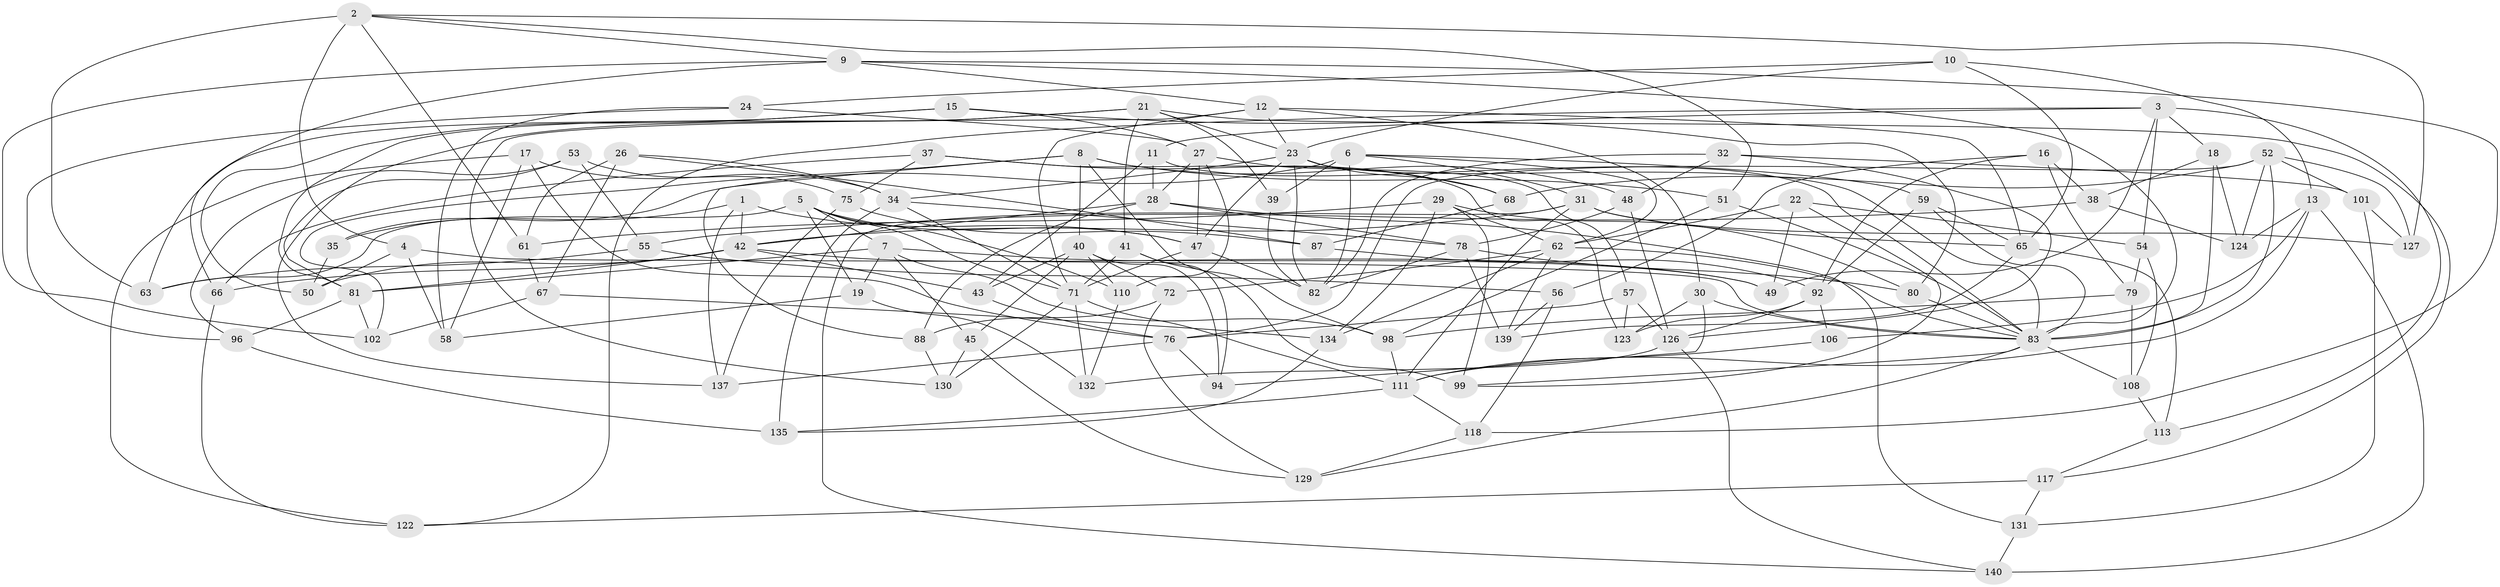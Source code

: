 // original degree distribution, {4: 1.0}
// Generated by graph-tools (version 1.1) at 2025/20/03/04/25 18:20:38]
// undirected, 99 vertices, 235 edges
graph export_dot {
graph [start="1"]
  node [color=gray90,style=filled];
  1;
  2 [super="+86"];
  3 [super="+104"];
  4;
  5 [super="+36"];
  6 [super="+14+100"];
  7 [super="+69"];
  8 [super="+70"];
  9 [super="+44"];
  10;
  11;
  12 [super="+20"];
  13 [super="+141"];
  15;
  16;
  17;
  18;
  19;
  21 [super="+25"];
  22;
  23 [super="+73"];
  24;
  26;
  27 [super="+91"];
  28 [super="+109"];
  29 [super="+121"];
  30;
  31 [super="+33"];
  32;
  34 [super="+46"];
  35;
  37;
  38;
  39;
  40 [super="+119"];
  41;
  42 [super="+60+115"];
  43;
  45;
  47 [super="+103"];
  48;
  49;
  50;
  51;
  52 [super="+85"];
  53;
  54;
  55;
  56;
  57;
  58;
  59;
  61;
  62 [super="+64+93"];
  63;
  65 [super="+90"];
  66;
  67;
  68;
  71 [super="+136+97"];
  72;
  75;
  76 [super="+77"];
  78 [super="+142"];
  79;
  80;
  81 [super="+112"];
  82 [super="+89"];
  83 [super="+120+105+84"];
  87;
  88;
  92 [super="+95"];
  94;
  96;
  98 [super="+138"];
  99;
  101;
  102;
  106;
  108;
  110;
  111 [super="+114"];
  113;
  117;
  118;
  122;
  123;
  124;
  126 [super="+133"];
  127;
  129;
  130;
  131;
  132;
  134;
  135;
  137;
  139;
  140;
  1 -- 137;
  1 -- 35;
  1 -- 42;
  1 -- 47;
  2 -- 51;
  2 -- 4;
  2 -- 61;
  2 -- 9;
  2 -- 127;
  2 -- 63;
  3 -- 18;
  3 -- 122;
  3 -- 11;
  3 -- 49;
  3 -- 54;
  3 -- 113;
  4 -- 58;
  4 -- 50;
  4 -- 83;
  5 -- 71;
  5 -- 7;
  5 -- 47;
  5 -- 19;
  5 -- 110;
  5 -- 63;
  6 -- 35 [weight=2];
  6 -- 39 [weight=2];
  6 -- 59;
  6 -- 62;
  6 -- 82;
  6 -- 31;
  7 -- 49;
  7 -- 45;
  7 -- 81;
  7 -- 19;
  7 -- 98;
  8 -- 48;
  8 -- 102;
  8 -- 88;
  8 -- 98;
  8 -- 51;
  8 -- 40;
  9 -- 102;
  9 -- 12;
  9 -- 66;
  9 -- 83;
  9 -- 118;
  10 -- 24;
  10 -- 23;
  10 -- 13;
  10 -- 65;
  11 -- 43;
  11 -- 28;
  11 -- 83;
  12 -- 130;
  12 -- 23;
  12 -- 65;
  12 -- 30;
  12 -- 71;
  13 -- 106 [weight=2];
  13 -- 124;
  13 -- 140;
  13 -- 111;
  15 -- 50;
  15 -- 63;
  15 -- 80;
  15 -- 27;
  16 -- 38;
  16 -- 56;
  16 -- 79;
  16 -- 92;
  17 -- 122;
  17 -- 58;
  17 -- 76;
  17 -- 34;
  18 -- 38;
  18 -- 124;
  18 -- 83;
  19 -- 132;
  19 -- 58;
  21 -- 117;
  21 -- 81;
  21 -- 41;
  21 -- 137;
  21 -- 39;
  21 -- 23;
  22 -- 54;
  22 -- 49;
  22 -- 99;
  22 -- 62;
  23 -- 82;
  23 -- 68;
  23 -- 47;
  23 -- 83;
  23 -- 34;
  24 -- 96;
  24 -- 58;
  24 -- 27;
  26 -- 67;
  26 -- 34;
  26 -- 87;
  26 -- 61;
  27 -- 110;
  27 -- 57;
  27 -- 47;
  27 -- 28;
  28 -- 131;
  28 -- 88;
  28 -- 78;
  28 -- 42;
  29 -- 80;
  29 -- 134;
  29 -- 62 [weight=2];
  29 -- 99;
  29 -- 61;
  30 -- 94;
  30 -- 123;
  30 -- 83;
  31 -- 127;
  31 -- 65;
  31 -- 42;
  31 -- 140;
  31 -- 111;
  32 -- 126;
  32 -- 101;
  32 -- 48;
  32 -- 82;
  34 -- 135;
  34 -- 78;
  34 -- 71;
  35 -- 50;
  37 -- 123;
  37 -- 75;
  37 -- 66;
  37 -- 68;
  38 -- 124;
  38 -- 55;
  39 -- 82;
  40 -- 45;
  40 -- 72;
  40 -- 43;
  40 -- 94;
  40 -- 110;
  41 -- 94;
  41 -- 99;
  41 -- 71;
  42 -- 66;
  42 -- 49;
  42 -- 43;
  42 -- 50;
  42 -- 81;
  43 -- 76;
  45 -- 130;
  45 -- 129;
  47 -- 82;
  47 -- 71;
  48 -- 126;
  48 -- 78;
  51 -- 83;
  51 -- 98;
  52 -- 124;
  52 -- 83;
  52 -- 68;
  52 -- 101;
  52 -- 127;
  52 -- 76;
  53 -- 75;
  53 -- 96;
  53 -- 81;
  53 -- 55;
  54 -- 108;
  54 -- 79;
  55 -- 63;
  55 -- 56;
  56 -- 139;
  56 -- 118;
  57 -- 123;
  57 -- 126;
  57 -- 76;
  59 -- 65;
  59 -- 92;
  59 -- 83;
  61 -- 67;
  62 -- 134;
  62 -- 83;
  62 -- 72;
  62 -- 139;
  65 -- 139;
  65 -- 113;
  66 -- 122;
  67 -- 102;
  67 -- 134;
  68 -- 87;
  71 -- 132;
  71 -- 130;
  71 -- 111;
  72 -- 129;
  72 -- 88;
  75 -- 87;
  75 -- 137;
  76 -- 137;
  76 -- 94;
  78 -- 82;
  78 -- 80;
  78 -- 139;
  79 -- 98;
  79 -- 108;
  80 -- 83;
  81 -- 96;
  81 -- 102;
  83 -- 108;
  83 -- 99;
  83 -- 129;
  87 -- 92;
  88 -- 130;
  92 -- 106;
  92 -- 123;
  92 -- 126;
  96 -- 135;
  98 -- 111 [weight=2];
  101 -- 131;
  101 -- 127;
  106 -- 111;
  108 -- 113;
  110 -- 132;
  111 -- 118;
  111 -- 135;
  113 -- 117;
  117 -- 131;
  117 -- 122;
  118 -- 129;
  126 -- 132;
  126 -- 140;
  131 -- 140;
  134 -- 135;
}

